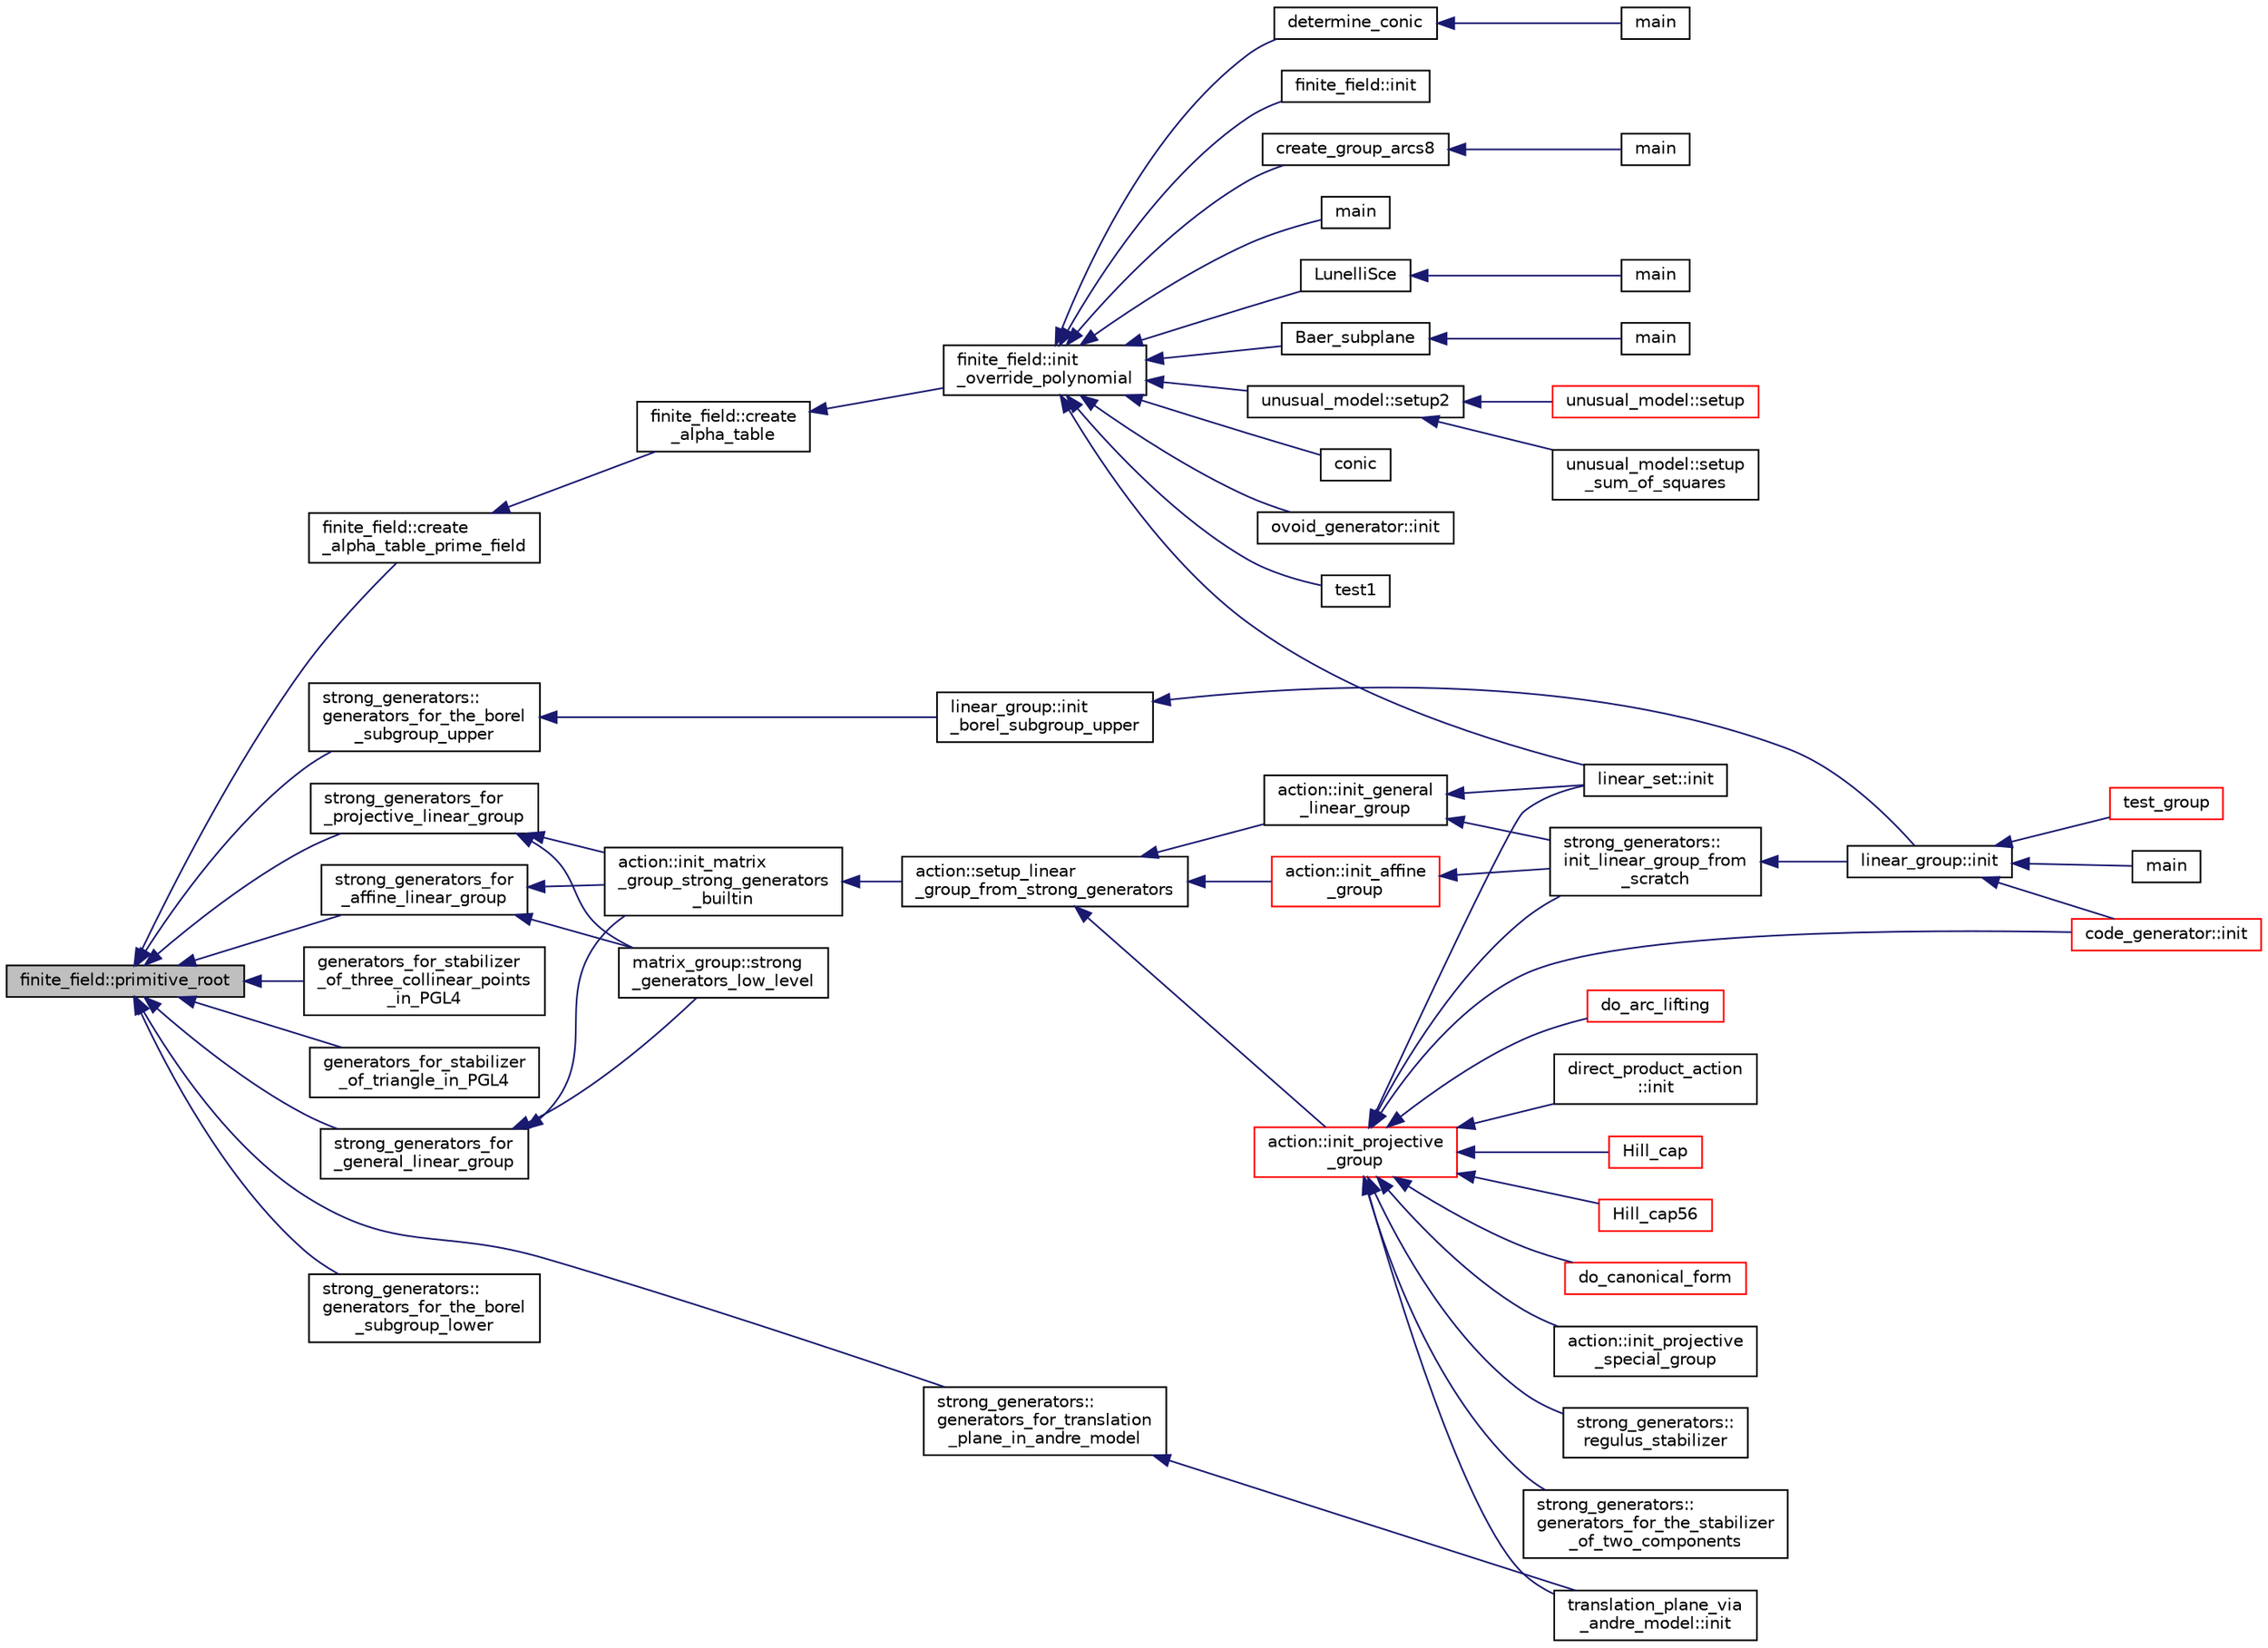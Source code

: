 digraph "finite_field::primitive_root"
{
  edge [fontname="Helvetica",fontsize="10",labelfontname="Helvetica",labelfontsize="10"];
  node [fontname="Helvetica",fontsize="10",shape=record];
  rankdir="LR";
  Node15339 [label="finite_field::primitive_root",height=0.2,width=0.4,color="black", fillcolor="grey75", style="filled", fontcolor="black"];
  Node15339 -> Node15340 [dir="back",color="midnightblue",fontsize="10",style="solid",fontname="Helvetica"];
  Node15340 [label="finite_field::create\l_alpha_table_prime_field",height=0.2,width=0.4,color="black", fillcolor="white", style="filled",URL="$df/d5a/classfinite__field.html#a467585ef59e1cbd89735e517457fbedc"];
  Node15340 -> Node15341 [dir="back",color="midnightblue",fontsize="10",style="solid",fontname="Helvetica"];
  Node15341 [label="finite_field::create\l_alpha_table",height=0.2,width=0.4,color="black", fillcolor="white", style="filled",URL="$df/d5a/classfinite__field.html#a33e052044b18cf8dc31e6fbffbb1f0db"];
  Node15341 -> Node15342 [dir="back",color="midnightblue",fontsize="10",style="solid",fontname="Helvetica"];
  Node15342 [label="finite_field::init\l_override_polynomial",height=0.2,width=0.4,color="black", fillcolor="white", style="filled",URL="$df/d5a/classfinite__field.html#a39a40b052f326a05c5a1e6b13572f3e5"];
  Node15342 -> Node15343 [dir="back",color="midnightblue",fontsize="10",style="solid",fontname="Helvetica"];
  Node15343 [label="main",height=0.2,width=0.4,color="black", fillcolor="white", style="filled",URL="$d2/d11/codes_8h.html#a217dbf8b442f20279ea00b898af96f52"];
  Node15342 -> Node15344 [dir="back",color="midnightblue",fontsize="10",style="solid",fontname="Helvetica"];
  Node15344 [label="create_group_arcs8",height=0.2,width=0.4,color="black", fillcolor="white", style="filled",URL="$d1/d9e/create__group_8_c.html#a9928eebe07667a19d9ac9409e0c9702c"];
  Node15344 -> Node15345 [dir="back",color="midnightblue",fontsize="10",style="solid",fontname="Helvetica"];
  Node15345 [label="main",height=0.2,width=0.4,color="black", fillcolor="white", style="filled",URL="$d1/d9e/create__group_8_c.html#a217dbf8b442f20279ea00b898af96f52"];
  Node15342 -> Node15346 [dir="back",color="midnightblue",fontsize="10",style="solid",fontname="Helvetica"];
  Node15346 [label="LunelliSce",height=0.2,width=0.4,color="black", fillcolor="white", style="filled",URL="$d4/de8/conic_8_c.html#aff3f16a42ec8b9efa78fc209b8ab5452"];
  Node15346 -> Node15347 [dir="back",color="midnightblue",fontsize="10",style="solid",fontname="Helvetica"];
  Node15347 [label="main",height=0.2,width=0.4,color="black", fillcolor="white", style="filled",URL="$db/d67/test__hyperoval_8_c.html#a3c04138a5bfe5d72780bb7e82a18e627"];
  Node15342 -> Node15348 [dir="back",color="midnightblue",fontsize="10",style="solid",fontname="Helvetica"];
  Node15348 [label="conic",height=0.2,width=0.4,color="black", fillcolor="white", style="filled",URL="$d4/de8/conic_8_c.html#a96def9474b981a9d5831a9b48d85d652"];
  Node15342 -> Node15349 [dir="back",color="midnightblue",fontsize="10",style="solid",fontname="Helvetica"];
  Node15349 [label="ovoid_generator::init",height=0.2,width=0.4,color="black", fillcolor="white", style="filled",URL="$d3/daf/classovoid__generator.html#a44d90a4751554076f432f35089a964c2"];
  Node15342 -> Node15350 [dir="back",color="midnightblue",fontsize="10",style="solid",fontname="Helvetica"];
  Node15350 [label="Baer_subplane",height=0.2,width=0.4,color="black", fillcolor="white", style="filled",URL="$d7/d86/baer__subplane_8_c.html#a96de72c7f68c8230d5c55b7155ca1430"];
  Node15350 -> Node15351 [dir="back",color="midnightblue",fontsize="10",style="solid",fontname="Helvetica"];
  Node15351 [label="main",height=0.2,width=0.4,color="black", fillcolor="white", style="filled",URL="$d7/d86/baer__subplane_8_c.html#a3c04138a5bfe5d72780bb7e82a18e627"];
  Node15342 -> Node15352 [dir="back",color="midnightblue",fontsize="10",style="solid",fontname="Helvetica"];
  Node15352 [label="test1",height=0.2,width=0.4,color="black", fillcolor="white", style="filled",URL="$d9/db0/factor__space_8_c.html#ae2a201e46836d85cb2c5579a837b641a"];
  Node15342 -> Node15353 [dir="back",color="midnightblue",fontsize="10",style="solid",fontname="Helvetica"];
  Node15353 [label="linear_set::init",height=0.2,width=0.4,color="black", fillcolor="white", style="filled",URL="$dd/d86/classlinear__set.html#a7ab24e84423749047d5465cb15505475"];
  Node15342 -> Node15354 [dir="back",color="midnightblue",fontsize="10",style="solid",fontname="Helvetica"];
  Node15354 [label="finite_field::init",height=0.2,width=0.4,color="black", fillcolor="white", style="filled",URL="$df/d5a/classfinite__field.html#af3a64c2b33179e383025e071514bb9cd"];
  Node15342 -> Node15355 [dir="back",color="midnightblue",fontsize="10",style="solid",fontname="Helvetica"];
  Node15355 [label="unusual_model::setup2",height=0.2,width=0.4,color="black", fillcolor="white", style="filled",URL="$dc/d50/classunusual__model.html#a00f7da705c24f863338828447abf7aae"];
  Node15355 -> Node15356 [dir="back",color="midnightblue",fontsize="10",style="solid",fontname="Helvetica"];
  Node15356 [label="unusual_model::setup\l_sum_of_squares",height=0.2,width=0.4,color="black", fillcolor="white", style="filled",URL="$dc/d50/classunusual__model.html#ab330b51451b34a5291ee5707ef725eff"];
  Node15355 -> Node15357 [dir="back",color="midnightblue",fontsize="10",style="solid",fontname="Helvetica"];
  Node15357 [label="unusual_model::setup",height=0.2,width=0.4,color="red", fillcolor="white", style="filled",URL="$dc/d50/classunusual__model.html#adb517fd342dd2ed2d0cc117211ac1c0d"];
  Node15342 -> Node15363 [dir="back",color="midnightblue",fontsize="10",style="solid",fontname="Helvetica"];
  Node15363 [label="determine_conic",height=0.2,width=0.4,color="black", fillcolor="white", style="filled",URL="$d5/d87/globals_8h.html#a1f36b2be45a6576165929165abb56f1e"];
  Node15363 -> Node15364 [dir="back",color="midnightblue",fontsize="10",style="solid",fontname="Helvetica"];
  Node15364 [label="main",height=0.2,width=0.4,color="black", fillcolor="white", style="filled",URL="$d4/de8/conic_8_c.html#a3c04138a5bfe5d72780bb7e82a18e627"];
  Node15339 -> Node15365 [dir="back",color="midnightblue",fontsize="10",style="solid",fontname="Helvetica"];
  Node15365 [label="strong_generators_for\l_projective_linear_group",height=0.2,width=0.4,color="black", fillcolor="white", style="filled",URL="$d4/d95/group__generators_8_c.html#a4fe49c697ebf84e82d48ee21def3e91d"];
  Node15365 -> Node15366 [dir="back",color="midnightblue",fontsize="10",style="solid",fontname="Helvetica"];
  Node15366 [label="action::init_matrix\l_group_strong_generators\l_builtin",height=0.2,width=0.4,color="black", fillcolor="white", style="filled",URL="$d2/d86/classaction.html#a0fe9c6af56f4c0826ddec07cb8605ee4"];
  Node15366 -> Node15367 [dir="back",color="midnightblue",fontsize="10",style="solid",fontname="Helvetica"];
  Node15367 [label="action::setup_linear\l_group_from_strong_generators",height=0.2,width=0.4,color="black", fillcolor="white", style="filled",URL="$d2/d86/classaction.html#a20d2b143cd89f2ce81c02613356f69d1"];
  Node15367 -> Node15368 [dir="back",color="midnightblue",fontsize="10",style="solid",fontname="Helvetica"];
  Node15368 [label="action::init_projective\l_group",height=0.2,width=0.4,color="red", fillcolor="white", style="filled",URL="$d2/d86/classaction.html#ad943cb9d3828331bf5634c6dbfc31afd"];
  Node15368 -> Node15369 [dir="back",color="midnightblue",fontsize="10",style="solid",fontname="Helvetica"];
  Node15369 [label="do_arc_lifting",height=0.2,width=0.4,color="red", fillcolor="white", style="filled",URL="$d5/d9e/arcs__orderly_8_c.html#a7367bc544c290322bdbd4545388a27a8"];
  Node15368 -> Node15371 [dir="back",color="midnightblue",fontsize="10",style="solid",fontname="Helvetica"];
  Node15371 [label="code_generator::init",height=0.2,width=0.4,color="red", fillcolor="white", style="filled",URL="$db/d37/classcode__generator.html#acfaa1e8badf6f30255203f499b130af8"];
  Node15368 -> Node15373 [dir="back",color="midnightblue",fontsize="10",style="solid",fontname="Helvetica"];
  Node15373 [label="direct_product_action\l::init",height=0.2,width=0.4,color="black", fillcolor="white", style="filled",URL="$d3/d78/classdirect__product__action.html#aad40060e5821c011cccaa65a5c4df64f"];
  Node15368 -> Node15374 [dir="back",color="midnightblue",fontsize="10",style="solid",fontname="Helvetica"];
  Node15374 [label="Hill_cap",height=0.2,width=0.4,color="red", fillcolor="white", style="filled",URL="$da/d28/hill_8_c.html#a7c2543fe497e681d4b492b16ea7f933e"];
  Node15368 -> Node15353 [dir="back",color="midnightblue",fontsize="10",style="solid",fontname="Helvetica"];
  Node15368 -> Node15376 [dir="back",color="midnightblue",fontsize="10",style="solid",fontname="Helvetica"];
  Node15376 [label="Hill_cap56",height=0.2,width=0.4,color="red", fillcolor="white", style="filled",URL="$df/d74/tl__geometry_8h.html#ad7fc0ff2bf8455ab25e170c6930047a6"];
  Node15368 -> Node15377 [dir="back",color="midnightblue",fontsize="10",style="solid",fontname="Helvetica"];
  Node15377 [label="do_canonical_form",height=0.2,width=0.4,color="red", fillcolor="white", style="filled",URL="$dc/dd4/group__actions_8h.html#afb9f4a331a8a017ea3b8b7d9ed8dcc88"];
  Node15368 -> Node15379 [dir="back",color="midnightblue",fontsize="10",style="solid",fontname="Helvetica"];
  Node15379 [label="action::init_projective\l_special_group",height=0.2,width=0.4,color="black", fillcolor="white", style="filled",URL="$d2/d86/classaction.html#a4c69f0e07dff8ba8ac2415faf69d55a4"];
  Node15368 -> Node15380 [dir="back",color="midnightblue",fontsize="10",style="solid",fontname="Helvetica"];
  Node15380 [label="strong_generators::\linit_linear_group_from\l_scratch",height=0.2,width=0.4,color="black", fillcolor="white", style="filled",URL="$dc/d09/classstrong__generators.html#ad47ecfb9c141b65ed6aca34231d5a0d2"];
  Node15380 -> Node15381 [dir="back",color="midnightblue",fontsize="10",style="solid",fontname="Helvetica"];
  Node15381 [label="linear_group::init",height=0.2,width=0.4,color="black", fillcolor="white", style="filled",URL="$df/d5a/classlinear__group.html#a8119aa9b882192ab422b12614b259f28"];
  Node15381 -> Node15371 [dir="back",color="midnightblue",fontsize="10",style="solid",fontname="Helvetica"];
  Node15381 -> Node15382 [dir="back",color="midnightblue",fontsize="10",style="solid",fontname="Helvetica"];
  Node15382 [label="test_group",height=0.2,width=0.4,color="red", fillcolor="white", style="filled",URL="$d8/d03/analyze__q__designs_8_c.html#ad03444358d0b46e7aa4d88a806b44925"];
  Node15381 -> Node15384 [dir="back",color="midnightblue",fontsize="10",style="solid",fontname="Helvetica"];
  Node15384 [label="main",height=0.2,width=0.4,color="black", fillcolor="white", style="filled",URL="$da/dd5/subspace__orbits__main_8_c.html#a217dbf8b442f20279ea00b898af96f52"];
  Node15368 -> Node15385 [dir="back",color="midnightblue",fontsize="10",style="solid",fontname="Helvetica"];
  Node15385 [label="strong_generators::\lgenerators_for_the_stabilizer\l_of_two_components",height=0.2,width=0.4,color="black", fillcolor="white", style="filled",URL="$dc/d09/classstrong__generators.html#acd9ddc5b768e4cf3f2398383d5a8f3b2"];
  Node15368 -> Node15386 [dir="back",color="midnightblue",fontsize="10",style="solid",fontname="Helvetica"];
  Node15386 [label="strong_generators::\lregulus_stabilizer",height=0.2,width=0.4,color="black", fillcolor="white", style="filled",URL="$dc/d09/classstrong__generators.html#a32e999d14b4168695f2e775ddf2ed7e7"];
  Node15368 -> Node15398 [dir="back",color="midnightblue",fontsize="10",style="solid",fontname="Helvetica"];
  Node15398 [label="translation_plane_via\l_andre_model::init",height=0.2,width=0.4,color="black", fillcolor="white", style="filled",URL="$d1/dcc/classtranslation__plane__via__andre__model.html#adb424599de168ade331979a9218ee07b"];
  Node15367 -> Node15399 [dir="back",color="midnightblue",fontsize="10",style="solid",fontname="Helvetica"];
  Node15399 [label="action::init_affine\l_group",height=0.2,width=0.4,color="red", fillcolor="white", style="filled",URL="$d2/d86/classaction.html#a32c0c683b3071fef19d28ca4880b568a"];
  Node15399 -> Node15380 [dir="back",color="midnightblue",fontsize="10",style="solid",fontname="Helvetica"];
  Node15367 -> Node15406 [dir="back",color="midnightblue",fontsize="10",style="solid",fontname="Helvetica"];
  Node15406 [label="action::init_general\l_linear_group",height=0.2,width=0.4,color="black", fillcolor="white", style="filled",URL="$d2/d86/classaction.html#a1ff1bf53f9073bfc76ff073e7af6f396"];
  Node15406 -> Node15353 [dir="back",color="midnightblue",fontsize="10",style="solid",fontname="Helvetica"];
  Node15406 -> Node15380 [dir="back",color="midnightblue",fontsize="10",style="solid",fontname="Helvetica"];
  Node15365 -> Node15407 [dir="back",color="midnightblue",fontsize="10",style="solid",fontname="Helvetica"];
  Node15407 [label="matrix_group::strong\l_generators_low_level",height=0.2,width=0.4,color="black", fillcolor="white", style="filled",URL="$d3/ded/classmatrix__group.html#a96eac173646a79c1a0532cc7ae8dd748"];
  Node15339 -> Node15408 [dir="back",color="midnightblue",fontsize="10",style="solid",fontname="Helvetica"];
  Node15408 [label="strong_generators_for\l_affine_linear_group",height=0.2,width=0.4,color="black", fillcolor="white", style="filled",URL="$d4/d95/group__generators_8_c.html#ac54b6b358072e2da0d43750d40fb2837"];
  Node15408 -> Node15366 [dir="back",color="midnightblue",fontsize="10",style="solid",fontname="Helvetica"];
  Node15408 -> Node15407 [dir="back",color="midnightblue",fontsize="10",style="solid",fontname="Helvetica"];
  Node15339 -> Node15409 [dir="back",color="midnightblue",fontsize="10",style="solid",fontname="Helvetica"];
  Node15409 [label="strong_generators_for\l_general_linear_group",height=0.2,width=0.4,color="black", fillcolor="white", style="filled",URL="$d4/d95/group__generators_8_c.html#afb75a881b423e6fce76c7f1e20fcb40e"];
  Node15409 -> Node15366 [dir="back",color="midnightblue",fontsize="10",style="solid",fontname="Helvetica"];
  Node15409 -> Node15407 [dir="back",color="midnightblue",fontsize="10",style="solid",fontname="Helvetica"];
  Node15339 -> Node15410 [dir="back",color="midnightblue",fontsize="10",style="solid",fontname="Helvetica"];
  Node15410 [label="generators_for_stabilizer\l_of_three_collinear_points\l_in_PGL4",height=0.2,width=0.4,color="black", fillcolor="white", style="filled",URL="$d4/d95/group__generators_8_c.html#a530e76940a1101b3b42beb36a3af0266"];
  Node15339 -> Node15411 [dir="back",color="midnightblue",fontsize="10",style="solid",fontname="Helvetica"];
  Node15411 [label="generators_for_stabilizer\l_of_triangle_in_PGL4",height=0.2,width=0.4,color="black", fillcolor="white", style="filled",URL="$d4/d95/group__generators_8_c.html#a4cf455d28dad04ddc0007b0626595876"];
  Node15339 -> Node15412 [dir="back",color="midnightblue",fontsize="10",style="solid",fontname="Helvetica"];
  Node15412 [label="strong_generators::\lgenerators_for_translation\l_plane_in_andre_model",height=0.2,width=0.4,color="black", fillcolor="white", style="filled",URL="$dc/d09/classstrong__generators.html#aceefa8f4e00918ef0c4e9899a6d892ac"];
  Node15412 -> Node15398 [dir="back",color="midnightblue",fontsize="10",style="solid",fontname="Helvetica"];
  Node15339 -> Node15413 [dir="back",color="midnightblue",fontsize="10",style="solid",fontname="Helvetica"];
  Node15413 [label="strong_generators::\lgenerators_for_the_borel\l_subgroup_upper",height=0.2,width=0.4,color="black", fillcolor="white", style="filled",URL="$dc/d09/classstrong__generators.html#ad2b78850e421039116d2ba4bb4939729"];
  Node15413 -> Node15414 [dir="back",color="midnightblue",fontsize="10",style="solid",fontname="Helvetica"];
  Node15414 [label="linear_group::init\l_borel_subgroup_upper",height=0.2,width=0.4,color="black", fillcolor="white", style="filled",URL="$df/d5a/classlinear__group.html#a7d25e5c41bc3bf53a0c5063082055344"];
  Node15414 -> Node15381 [dir="back",color="midnightblue",fontsize="10",style="solid",fontname="Helvetica"];
  Node15339 -> Node15415 [dir="back",color="midnightblue",fontsize="10",style="solid",fontname="Helvetica"];
  Node15415 [label="strong_generators::\lgenerators_for_the_borel\l_subgroup_lower",height=0.2,width=0.4,color="black", fillcolor="white", style="filled",URL="$dc/d09/classstrong__generators.html#acdadd5e5c979289f36fdaaf6a96d6243"];
}

